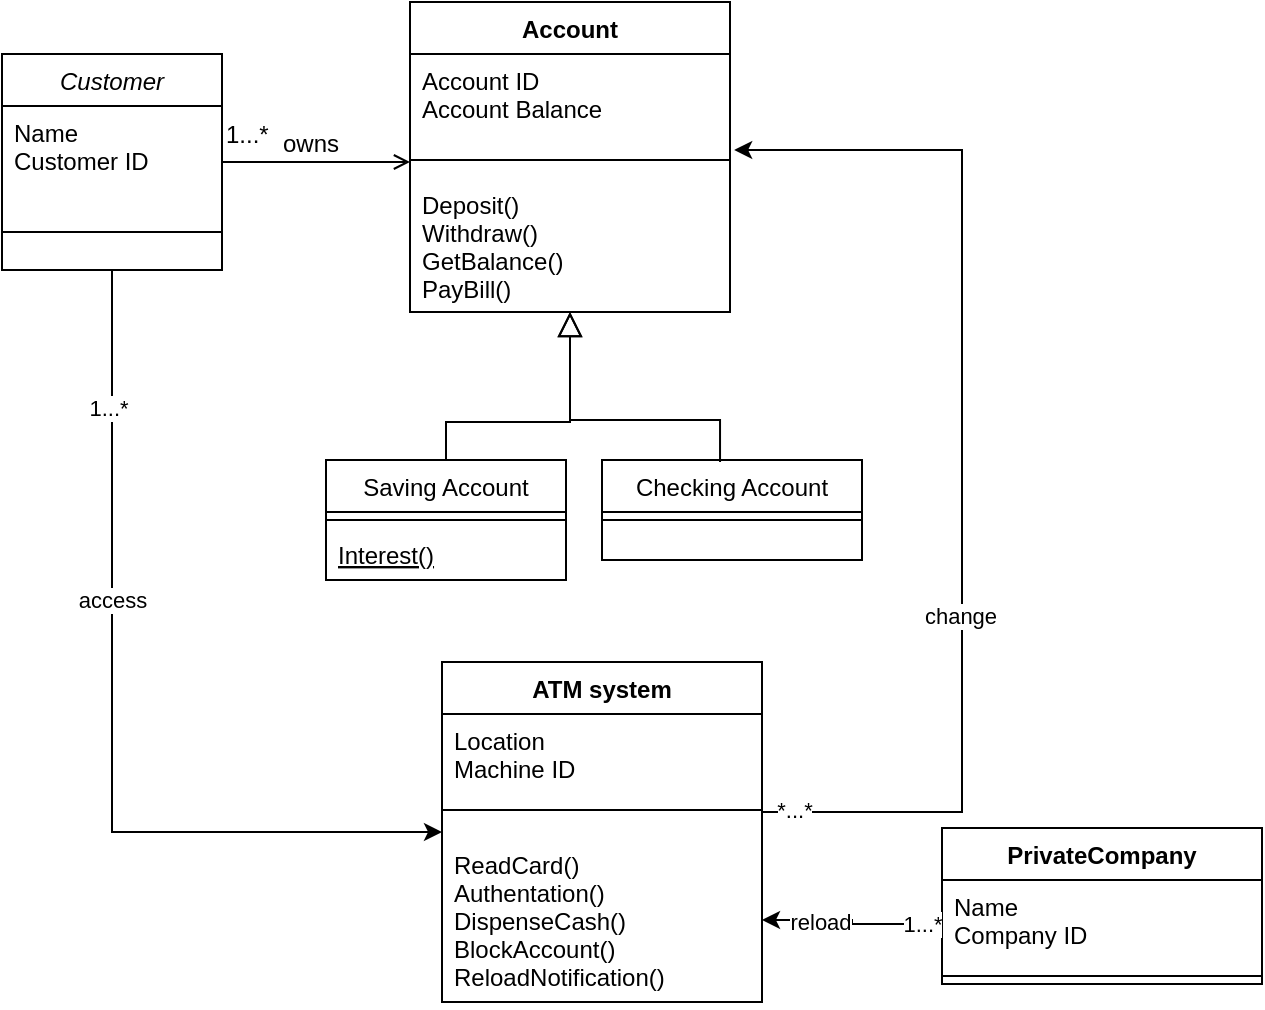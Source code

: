 <mxfile version="15.9.6" type="github" pages="3">
  <diagram id="C5RBs43oDa-KdzZeNtuy" name="Problem 1">
    <mxGraphModel dx="1422" dy="752" grid="1" gridSize="10" guides="1" tooltips="1" connect="1" arrows="1" fold="1" page="1" pageScale="1" pageWidth="827" pageHeight="1169" math="0" shadow="0">
      <root>
        <mxCell id="WIyWlLk6GJQsqaUBKTNV-0" />
        <mxCell id="WIyWlLk6GJQsqaUBKTNV-1" parent="WIyWlLk6GJQsqaUBKTNV-0" />
        <mxCell id="rUR3zVnkAKOOXvt5fWio-16" style="edgeStyle=orthogonalEdgeStyle;rounded=0;orthogonalLoop=1;jettySize=auto;html=1;exitX=0.5;exitY=1;exitDx=0;exitDy=0;entryX=0;entryY=0.5;entryDx=0;entryDy=0;" parent="WIyWlLk6GJQsqaUBKTNV-1" source="zkfFHV4jXpPFQw0GAbJ--0" target="rUR3zVnkAKOOXvt5fWio-12" edge="1">
          <mxGeometry relative="1" as="geometry" />
        </mxCell>
        <mxCell id="rUR3zVnkAKOOXvt5fWio-17" value="1...*" style="edgeLabel;html=1;align=center;verticalAlign=middle;resizable=0;points=[];" parent="rUR3zVnkAKOOXvt5fWio-16" vertex="1" connectable="0">
          <mxGeometry x="-0.693" y="-2" relative="1" as="geometry">
            <mxPoint as="offset" />
          </mxGeometry>
        </mxCell>
        <mxCell id="rUR3zVnkAKOOXvt5fWio-18" value="access" style="edgeLabel;html=1;align=center;verticalAlign=middle;resizable=0;points=[];" parent="rUR3zVnkAKOOXvt5fWio-16" vertex="1" connectable="0">
          <mxGeometry x="-0.26" relative="1" as="geometry">
            <mxPoint as="offset" />
          </mxGeometry>
        </mxCell>
        <mxCell id="zkfFHV4jXpPFQw0GAbJ--0" value="Customer" style="swimlane;fontStyle=2;align=center;verticalAlign=top;childLayout=stackLayout;horizontal=1;startSize=26;horizontalStack=0;resizeParent=1;resizeLast=0;collapsible=1;marginBottom=0;rounded=0;shadow=0;strokeWidth=1;" parent="WIyWlLk6GJQsqaUBKTNV-1" vertex="1">
          <mxGeometry x="130" y="66" width="110" height="108" as="geometry">
            <mxRectangle x="230" y="140" width="160" height="26" as="alternateBounds" />
          </mxGeometry>
        </mxCell>
        <mxCell id="zkfFHV4jXpPFQw0GAbJ--1" value="Name&#xa;Customer ID" style="text;align=left;verticalAlign=top;spacingLeft=4;spacingRight=4;overflow=hidden;rotatable=0;points=[[0,0.5],[1,0.5]];portConstraint=eastwest;" parent="zkfFHV4jXpPFQw0GAbJ--0" vertex="1">
          <mxGeometry y="26" width="110" height="44" as="geometry" />
        </mxCell>
        <mxCell id="zkfFHV4jXpPFQw0GAbJ--4" value="" style="line;html=1;strokeWidth=1;align=left;verticalAlign=middle;spacingTop=-1;spacingLeft=3;spacingRight=3;rotatable=0;labelPosition=right;points=[];portConstraint=eastwest;" parent="zkfFHV4jXpPFQw0GAbJ--0" vertex="1">
          <mxGeometry y="70" width="110" height="38" as="geometry" />
        </mxCell>
        <mxCell id="zkfFHV4jXpPFQw0GAbJ--6" value="Saving Account" style="swimlane;fontStyle=0;align=center;verticalAlign=top;childLayout=stackLayout;horizontal=1;startSize=26;horizontalStack=0;resizeParent=1;resizeLast=0;collapsible=1;marginBottom=0;rounded=0;shadow=0;strokeWidth=1;" parent="WIyWlLk6GJQsqaUBKTNV-1" vertex="1">
          <mxGeometry x="292" y="269" width="120" height="60" as="geometry">
            <mxRectangle x="130" y="380" width="160" height="26" as="alternateBounds" />
          </mxGeometry>
        </mxCell>
        <mxCell id="zkfFHV4jXpPFQw0GAbJ--9" value="" style="line;html=1;strokeWidth=1;align=left;verticalAlign=middle;spacingTop=-1;spacingLeft=3;spacingRight=3;rotatable=0;labelPosition=right;points=[];portConstraint=eastwest;" parent="zkfFHV4jXpPFQw0GAbJ--6" vertex="1">
          <mxGeometry y="26" width="120" height="8" as="geometry" />
        </mxCell>
        <mxCell id="zkfFHV4jXpPFQw0GAbJ--10" value="Interest()" style="text;align=left;verticalAlign=top;spacingLeft=4;spacingRight=4;overflow=hidden;rotatable=0;points=[[0,0.5],[1,0.5]];portConstraint=eastwest;fontStyle=4" parent="zkfFHV4jXpPFQw0GAbJ--6" vertex="1">
          <mxGeometry y="34" width="120" height="26" as="geometry" />
        </mxCell>
        <mxCell id="zkfFHV4jXpPFQw0GAbJ--12" value="" style="endArrow=block;endSize=10;endFill=0;shadow=0;strokeWidth=1;rounded=0;edgeStyle=elbowEdgeStyle;elbow=vertical;exitX=0.5;exitY=0;exitDx=0;exitDy=0;entryX=0.5;entryY=1;entryDx=0;entryDy=0;" parent="WIyWlLk6GJQsqaUBKTNV-1" source="zkfFHV4jXpPFQw0GAbJ--6" target="rUR3zVnkAKOOXvt5fWio-8" edge="1">
          <mxGeometry width="160" relative="1" as="geometry">
            <mxPoint x="183" y="320" as="sourcePoint" />
            <mxPoint x="414" y="180" as="targetPoint" />
            <Array as="points">
              <mxPoint x="330" y="250" />
              <mxPoint x="310" y="250" />
              <mxPoint x="360" y="250" />
              <mxPoint x="350" y="250" />
            </Array>
          </mxGeometry>
        </mxCell>
        <mxCell id="zkfFHV4jXpPFQw0GAbJ--13" value="Checking Account" style="swimlane;fontStyle=0;align=center;verticalAlign=top;childLayout=stackLayout;horizontal=1;startSize=26;horizontalStack=0;resizeParent=1;resizeLast=0;collapsible=1;marginBottom=0;rounded=0;shadow=0;strokeWidth=1;" parent="WIyWlLk6GJQsqaUBKTNV-1" vertex="1">
          <mxGeometry x="430" y="269" width="130" height="50" as="geometry">
            <mxRectangle x="340" y="380" width="170" height="26" as="alternateBounds" />
          </mxGeometry>
        </mxCell>
        <mxCell id="zkfFHV4jXpPFQw0GAbJ--15" value="" style="line;html=1;strokeWidth=1;align=left;verticalAlign=middle;spacingTop=-1;spacingLeft=3;spacingRight=3;rotatable=0;labelPosition=right;points=[];portConstraint=eastwest;" parent="zkfFHV4jXpPFQw0GAbJ--13" vertex="1">
          <mxGeometry y="26" width="130" height="8" as="geometry" />
        </mxCell>
        <mxCell id="zkfFHV4jXpPFQw0GAbJ--16" value="" style="endArrow=block;endSize=10;endFill=0;shadow=0;strokeWidth=1;rounded=0;edgeStyle=elbowEdgeStyle;elbow=vertical;entryX=0.5;entryY=1;entryDx=0;entryDy=0;exitX=0.454;exitY=0.02;exitDx=0;exitDy=0;exitPerimeter=0;" parent="WIyWlLk6GJQsqaUBKTNV-1" source="zkfFHV4jXpPFQw0GAbJ--13" target="rUR3zVnkAKOOXvt5fWio-8" edge="1">
          <mxGeometry width="160" relative="1" as="geometry">
            <mxPoint x="490" y="299" as="sourcePoint" />
            <mxPoint x="414" y="179.992" as="targetPoint" />
            <Array as="points">
              <mxPoint x="450" y="249" />
              <mxPoint x="630" y="259" />
              <mxPoint x="450" y="249" />
              <mxPoint x="414" y="180" />
            </Array>
          </mxGeometry>
        </mxCell>
        <mxCell id="zkfFHV4jXpPFQw0GAbJ--26" value="" style="endArrow=open;shadow=0;strokeWidth=1;rounded=0;endFill=1;edgeStyle=elbowEdgeStyle;elbow=vertical;exitX=1;exitY=0.5;exitDx=0;exitDy=0;entryX=0;entryY=0.556;entryDx=0;entryDy=0;entryPerimeter=0;" parent="WIyWlLk6GJQsqaUBKTNV-1" source="zkfFHV4jXpPFQw0GAbJ--0" target="rUR3zVnkAKOOXvt5fWio-10" edge="1">
          <mxGeometry x="0.5" y="41" relative="1" as="geometry">
            <mxPoint x="380" y="158" as="sourcePoint" />
            <mxPoint x="334" y="129" as="targetPoint" />
            <mxPoint x="-40" y="32" as="offset" />
          </mxGeometry>
        </mxCell>
        <mxCell id="zkfFHV4jXpPFQw0GAbJ--27" value="1...*" style="resizable=0;align=left;verticalAlign=bottom;labelBackgroundColor=none;fontSize=12;" parent="zkfFHV4jXpPFQw0GAbJ--26" connectable="0" vertex="1">
          <mxGeometry x="-1" relative="1" as="geometry">
            <mxPoint y="-5" as="offset" />
          </mxGeometry>
        </mxCell>
        <mxCell id="zkfFHV4jXpPFQw0GAbJ--29" value="owns" style="text;html=1;resizable=0;points=[];;align=center;verticalAlign=middle;labelBackgroundColor=none;rounded=0;shadow=0;strokeWidth=1;fontSize=12;" parent="zkfFHV4jXpPFQw0GAbJ--26" vertex="1" connectable="0">
          <mxGeometry x="0.5" y="49" relative="1" as="geometry">
            <mxPoint x="-27" y="40" as="offset" />
          </mxGeometry>
        </mxCell>
        <mxCell id="rUR3zVnkAKOOXvt5fWio-8" value="Account" style="swimlane;fontStyle=1;align=center;verticalAlign=top;childLayout=stackLayout;horizontal=1;startSize=26;horizontalStack=0;resizeParent=1;resizeParentMax=0;resizeLast=0;collapsible=1;marginBottom=0;" parent="WIyWlLk6GJQsqaUBKTNV-1" vertex="1">
          <mxGeometry x="334" y="40" width="160" height="155" as="geometry" />
        </mxCell>
        <mxCell id="rUR3zVnkAKOOXvt5fWio-9" value="Account ID&#xa;Account Balance&#xa;&#xa;&#xa;&#xa;" style="text;strokeColor=none;fillColor=none;align=left;verticalAlign=top;spacingLeft=4;spacingRight=4;overflow=hidden;rotatable=0;points=[[0,0.5],[1,0.5]];portConstraint=eastwest;" parent="rUR3zVnkAKOOXvt5fWio-8" vertex="1">
          <mxGeometry y="26" width="160" height="44" as="geometry" />
        </mxCell>
        <mxCell id="rUR3zVnkAKOOXvt5fWio-10" value="" style="line;strokeWidth=1;fillColor=none;align=left;verticalAlign=middle;spacingTop=-1;spacingLeft=3;spacingRight=3;rotatable=0;labelPosition=right;points=[];portConstraint=eastwest;" parent="rUR3zVnkAKOOXvt5fWio-8" vertex="1">
          <mxGeometry y="70" width="160" height="18" as="geometry" />
        </mxCell>
        <mxCell id="rUR3zVnkAKOOXvt5fWio-11" value="Deposit()&#xa;Withdraw()&#xa;GetBalance()&#xa;PayBill()&#xa;&#xa;&#xa;&#xa;" style="text;strokeColor=none;fillColor=none;align=left;verticalAlign=top;spacingLeft=4;spacingRight=4;overflow=hidden;rotatable=0;points=[[0,0.5],[1,0.5]];portConstraint=eastwest;" parent="rUR3zVnkAKOOXvt5fWio-8" vertex="1">
          <mxGeometry y="88" width="160" height="67" as="geometry" />
        </mxCell>
        <mxCell id="rUR3zVnkAKOOXvt5fWio-19" style="edgeStyle=orthogonalEdgeStyle;rounded=0;orthogonalLoop=1;jettySize=auto;html=1;exitX=1;exitY=0.5;exitDx=0;exitDy=0;entryX=1.013;entryY=1.091;entryDx=0;entryDy=0;entryPerimeter=0;" parent="WIyWlLk6GJQsqaUBKTNV-1" source="rUR3zVnkAKOOXvt5fWio-12" target="rUR3zVnkAKOOXvt5fWio-9" edge="1">
          <mxGeometry relative="1" as="geometry">
            <Array as="points">
              <mxPoint x="610" y="445" />
              <mxPoint x="610" y="114" />
            </Array>
          </mxGeometry>
        </mxCell>
        <mxCell id="rUR3zVnkAKOOXvt5fWio-20" value="*...*" style="edgeLabel;html=1;align=center;verticalAlign=middle;resizable=0;points=[];" parent="rUR3zVnkAKOOXvt5fWio-19" vertex="1" connectable="0">
          <mxGeometry x="-0.906" y="1" relative="1" as="geometry">
            <mxPoint as="offset" />
          </mxGeometry>
        </mxCell>
        <mxCell id="rUR3zVnkAKOOXvt5fWio-21" value="change" style="edgeLabel;html=1;align=center;verticalAlign=middle;resizable=0;points=[];" parent="rUR3zVnkAKOOXvt5fWio-19" vertex="1" connectable="0">
          <mxGeometry x="-0.25" y="1" relative="1" as="geometry">
            <mxPoint as="offset" />
          </mxGeometry>
        </mxCell>
        <mxCell id="rUR3zVnkAKOOXvt5fWio-12" value="ATM system" style="swimlane;fontStyle=1;align=center;verticalAlign=top;childLayout=stackLayout;horizontal=1;startSize=26;horizontalStack=0;resizeParent=1;resizeParentMax=0;resizeLast=0;collapsible=1;marginBottom=0;" parent="WIyWlLk6GJQsqaUBKTNV-1" vertex="1">
          <mxGeometry x="350" y="370" width="160" height="170" as="geometry" />
        </mxCell>
        <mxCell id="rUR3zVnkAKOOXvt5fWio-13" value="Location&#xa;Machine ID&#xa;" style="text;strokeColor=none;fillColor=none;align=left;verticalAlign=top;spacingLeft=4;spacingRight=4;overflow=hidden;rotatable=0;points=[[0,0.5],[1,0.5]];portConstraint=eastwest;" parent="rUR3zVnkAKOOXvt5fWio-12" vertex="1">
          <mxGeometry y="26" width="160" height="34" as="geometry" />
        </mxCell>
        <mxCell id="rUR3zVnkAKOOXvt5fWio-14" value="" style="line;strokeWidth=1;fillColor=none;align=left;verticalAlign=middle;spacingTop=-1;spacingLeft=3;spacingRight=3;rotatable=0;labelPosition=right;points=[];portConstraint=eastwest;" parent="rUR3zVnkAKOOXvt5fWio-12" vertex="1">
          <mxGeometry y="60" width="160" height="28" as="geometry" />
        </mxCell>
        <mxCell id="rUR3zVnkAKOOXvt5fWio-15" value="ReadCard()&#xa;Authentation()&#xa;DispenseCash()&#xa;BlockAccount()&#xa;ReloadNotification()&#xa;&#xa;" style="text;strokeColor=none;fillColor=none;align=left;verticalAlign=top;spacingLeft=4;spacingRight=4;overflow=hidden;rotatable=0;points=[[0,0.5],[1,0.5]];portConstraint=eastwest;" parent="rUR3zVnkAKOOXvt5fWio-12" vertex="1">
          <mxGeometry y="88" width="160" height="82" as="geometry" />
        </mxCell>
        <mxCell id="rUR3zVnkAKOOXvt5fWio-25" value="PrivateCompany" style="swimlane;fontStyle=1;align=center;verticalAlign=top;childLayout=stackLayout;horizontal=1;startSize=26;horizontalStack=0;resizeParent=1;resizeParentMax=0;resizeLast=0;collapsible=1;marginBottom=0;" parent="WIyWlLk6GJQsqaUBKTNV-1" vertex="1">
          <mxGeometry x="600" y="453" width="160" height="78" as="geometry" />
        </mxCell>
        <mxCell id="rUR3zVnkAKOOXvt5fWio-26" value="Name&#xa;Company ID&#xa;" style="text;strokeColor=none;fillColor=none;align=left;verticalAlign=top;spacingLeft=4;spacingRight=4;overflow=hidden;rotatable=0;points=[[0,0.5],[1,0.5]];portConstraint=eastwest;" parent="rUR3zVnkAKOOXvt5fWio-25" vertex="1">
          <mxGeometry y="26" width="160" height="44" as="geometry" />
        </mxCell>
        <mxCell id="rUR3zVnkAKOOXvt5fWio-27" value="" style="line;strokeWidth=1;fillColor=none;align=left;verticalAlign=middle;spacingTop=-1;spacingLeft=3;spacingRight=3;rotatable=0;labelPosition=right;points=[];portConstraint=eastwest;" parent="rUR3zVnkAKOOXvt5fWio-25" vertex="1">
          <mxGeometry y="70" width="160" height="8" as="geometry" />
        </mxCell>
        <mxCell id="rUR3zVnkAKOOXvt5fWio-29" style="edgeStyle=orthogonalEdgeStyle;rounded=0;orthogonalLoop=1;jettySize=auto;html=1;exitX=0;exitY=0.5;exitDx=0;exitDy=0;" parent="WIyWlLk6GJQsqaUBKTNV-1" source="rUR3zVnkAKOOXvt5fWio-26" target="rUR3zVnkAKOOXvt5fWio-15" edge="1">
          <mxGeometry relative="1" as="geometry" />
        </mxCell>
        <mxCell id="rUR3zVnkAKOOXvt5fWio-31" value="reload" style="edgeLabel;html=1;align=center;verticalAlign=middle;resizable=0;points=[];" parent="rUR3zVnkAKOOXvt5fWio-29" vertex="1" connectable="0">
          <mxGeometry x="0.38" y="1" relative="1" as="geometry">
            <mxPoint as="offset" />
          </mxGeometry>
        </mxCell>
        <mxCell id="rUR3zVnkAKOOXvt5fWio-32" value="1...*" style="edgeLabel;html=1;align=center;verticalAlign=middle;resizable=0;points=[];" parent="rUR3zVnkAKOOXvt5fWio-29" vertex="1" connectable="0">
          <mxGeometry x="-0.783" relative="1" as="geometry">
            <mxPoint as="offset" />
          </mxGeometry>
        </mxCell>
      </root>
    </mxGraphModel>
  </diagram>
  <diagram id="j4hNdV_uW1emaTCXfESi" name="Problem 2">
    <mxGraphModel dx="1419" dy="752" grid="1" gridSize="10" guides="1" tooltips="1" connect="1" arrows="1" fold="1" page="1" pageScale="1" pageWidth="1100" pageHeight="850" math="0" shadow="0">
      <root>
        <mxCell id="r07G6UbP3qYpuoCW9r7l-0" />
        <mxCell id="r07G6UbP3qYpuoCW9r7l-1" parent="r07G6UbP3qYpuoCW9r7l-0" />
        <mxCell id="r07G6UbP3qYpuoCW9r7l-26" value="Gate open" style="shape=umlFrame;whiteSpace=wrap;html=1;" vertex="1" parent="r07G6UbP3qYpuoCW9r7l-1">
          <mxGeometry x="440" y="10" width="300" height="200" as="geometry" />
        </mxCell>
        <mxCell id="r07G6UbP3qYpuoCW9r7l-6" style="edgeStyle=orthogonalEdgeStyle;rounded=0;orthogonalLoop=1;jettySize=auto;html=1;exitX=0.75;exitY=0;exitDx=0;exitDy=0;entryX=0.75;entryY=1;entryDx=0;entryDy=0;" edge="1" parent="r07G6UbP3qYpuoCW9r7l-1" source="r07G6UbP3qYpuoCW9r7l-3" target="r07G6UbP3qYpuoCW9r7l-5">
          <mxGeometry relative="1" as="geometry" />
        </mxCell>
        <mxCell id="r07G6UbP3qYpuoCW9r7l-14" style="edgeStyle=orthogonalEdgeStyle;rounded=0;orthogonalLoop=1;jettySize=auto;html=1;exitX=1;exitY=0.5;exitDx=0;exitDy=0;entryX=0;entryY=0.5;entryDx=0;entryDy=0;" edge="1" parent="r07G6UbP3qYpuoCW9r7l-1" source="r07G6UbP3qYpuoCW9r7l-3" target="r07G6UbP3qYpuoCW9r7l-12">
          <mxGeometry relative="1" as="geometry">
            <Array as="points">
              <mxPoint x="280" y="165" />
              <mxPoint x="280" y="150" />
            </Array>
          </mxGeometry>
        </mxCell>
        <mxCell id="r07G6UbP3qYpuoCW9r7l-3" value="Opening" style="rounded=1;whiteSpace=wrap;html=1;" vertex="1" parent="r07G6UbP3qYpuoCW9r7l-1">
          <mxGeometry x="110" y="135" width="120" height="60" as="geometry" />
        </mxCell>
        <mxCell id="r07G6UbP3qYpuoCW9r7l-13" style="edgeStyle=orthogonalEdgeStyle;rounded=0;orthogonalLoop=1;jettySize=auto;html=1;exitX=1;exitY=0.5;exitDx=0;exitDy=0;entryX=0;entryY=0.5;entryDx=0;entryDy=0;" edge="1" parent="r07G6UbP3qYpuoCW9r7l-1" source="r07G6UbP3qYpuoCW9r7l-5" target="r07G6UbP3qYpuoCW9r7l-12">
          <mxGeometry relative="1" as="geometry">
            <Array as="points">
              <mxPoint x="280" y="50" />
              <mxPoint x="280" y="150" />
            </Array>
          </mxGeometry>
        </mxCell>
        <mxCell id="r07G6UbP3qYpuoCW9r7l-5" value="Stop Opening" style="rounded=1;whiteSpace=wrap;html=1;" vertex="1" parent="r07G6UbP3qYpuoCW9r7l-1">
          <mxGeometry x="110" y="20" width="120" height="60" as="geometry" />
        </mxCell>
        <mxCell id="r07G6UbP3qYpuoCW9r7l-8" value="&lt;div&gt;Open Button&lt;/div&gt;&lt;div&gt;Pressed&lt;br&gt;&lt;/div&gt;" style="text;html=1;strokeColor=none;fillColor=none;align=center;verticalAlign=middle;whiteSpace=wrap;rounded=0;" vertex="1" parent="r07G6UbP3qYpuoCW9r7l-1">
          <mxGeometry x="40" y="130" width="60" height="30" as="geometry" />
        </mxCell>
        <mxCell id="r07G6UbP3qYpuoCW9r7l-11" value="&lt;div&gt;Open Button&lt;/div&gt;&lt;div&gt;Pressed&lt;br&gt;&lt;/div&gt;" style="text;html=1;strokeColor=none;fillColor=none;align=center;verticalAlign=middle;whiteSpace=wrap;rounded=0;" vertex="1" parent="r07G6UbP3qYpuoCW9r7l-1">
          <mxGeometry x="136" y="96" width="60" height="30" as="geometry" />
        </mxCell>
        <mxCell id="r07G6UbP3qYpuoCW9r7l-18" style="edgeStyle=orthogonalEdgeStyle;rounded=0;orthogonalLoop=1;jettySize=auto;html=1;exitX=0.75;exitY=0;exitDx=0;exitDy=0;entryX=0.75;entryY=1;entryDx=0;entryDy=0;" edge="1" parent="r07G6UbP3qYpuoCW9r7l-1" source="r07G6UbP3qYpuoCW9r7l-12" target="r07G6UbP3qYpuoCW9r7l-17">
          <mxGeometry relative="1" as="geometry" />
        </mxCell>
        <mxCell id="r07G6UbP3qYpuoCW9r7l-12" value="Closing" style="rounded=1;whiteSpace=wrap;html=1;" vertex="1" parent="r07G6UbP3qYpuoCW9r7l-1">
          <mxGeometry x="310" y="120" width="120" height="60" as="geometry" />
        </mxCell>
        <mxCell id="r07G6UbP3qYpuoCW9r7l-15" value="&lt;div&gt;Close Button&lt;/div&gt;&lt;div&gt;Pressed&lt;br&gt;&lt;/div&gt;" style="text;html=1;strokeColor=none;fillColor=none;align=center;verticalAlign=middle;whiteSpace=wrap;rounded=0;" vertex="1" parent="r07G6UbP3qYpuoCW9r7l-1">
          <mxGeometry x="336" y="79" width="60" height="30" as="geometry" />
        </mxCell>
        <mxCell id="r07G6UbP3qYpuoCW9r7l-16" value="&lt;div&gt;Close Button&lt;/div&gt;&lt;div&gt;Pressed&lt;br&gt;&lt;/div&gt;" style="text;html=1;strokeColor=none;fillColor=none;align=center;verticalAlign=middle;whiteSpace=wrap;rounded=0;" vertex="1" parent="r07G6UbP3qYpuoCW9r7l-1">
          <mxGeometry x="246" y="172" width="60" height="30" as="geometry" />
        </mxCell>
        <mxCell id="r07G6UbP3qYpuoCW9r7l-17" value="Stop Closing" style="rounded=1;whiteSpace=wrap;html=1;" vertex="1" parent="r07G6UbP3qYpuoCW9r7l-1">
          <mxGeometry x="310" y="10" width="120" height="60" as="geometry" />
        </mxCell>
        <mxCell id="r07G6UbP3qYpuoCW9r7l-20" value="" style="ellipse;html=1;shape=startState;fillColor=#000000;strokeColor=#ff0000;" vertex="1" parent="r07G6UbP3qYpuoCW9r7l-1">
          <mxGeometry x="10" y="150" width="30" height="30" as="geometry" />
        </mxCell>
        <mxCell id="r07G6UbP3qYpuoCW9r7l-21" value="" style="edgeStyle=orthogonalEdgeStyle;html=1;verticalAlign=bottom;endArrow=open;endSize=8;strokeColor=#ff0000;rounded=0;entryX=0;entryY=0.5;entryDx=0;entryDy=0;" edge="1" source="r07G6UbP3qYpuoCW9r7l-20" parent="r07G6UbP3qYpuoCW9r7l-1" target="r07G6UbP3qYpuoCW9r7l-3">
          <mxGeometry relative="1" as="geometry">
            <mxPoint x="90" y="220" as="targetPoint" />
          </mxGeometry>
        </mxCell>
        <mxCell id="r07G6UbP3qYpuoCW9r7l-22" value="" style="ellipse;html=1;shape=startState;fillColor=#000000;strokeColor=#ff0000;" vertex="1" parent="r07G6UbP3qYpuoCW9r7l-1">
          <mxGeometry x="450" y="145" width="30" height="30" as="geometry" />
        </mxCell>
        <mxCell id="r07G6UbP3qYpuoCW9r7l-23" value="" style="edgeStyle=orthogonalEdgeStyle;html=1;verticalAlign=bottom;endArrow=open;endSize=8;strokeColor=#ff0000;rounded=0;entryX=0;entryY=0.5;entryDx=0;entryDy=0;" edge="1" source="r07G6UbP3qYpuoCW9r7l-22" parent="r07G6UbP3qYpuoCW9r7l-1" target="r07G6UbP3qYpuoCW9r7l-24">
          <mxGeometry relative="1" as="geometry">
            <mxPoint x="530" y="160" as="targetPoint" />
          </mxGeometry>
        </mxCell>
        <mxCell id="r07G6UbP3qYpuoCW9r7l-44" style="edgeStyle=orthogonalEdgeStyle;rounded=0;orthogonalLoop=1;jettySize=auto;html=1;exitX=1;exitY=0.5;exitDx=0;exitDy=0;entryX=1;entryY=0.5;entryDx=0;entryDy=0;" edge="1" parent="r07G6UbP3qYpuoCW9r7l-1" source="r07G6UbP3qYpuoCW9r7l-24" target="r07G6UbP3qYpuoCW9r7l-25">
          <mxGeometry relative="1" as="geometry" />
        </mxCell>
        <mxCell id="r07G6UbP3qYpuoCW9r7l-24" value="Opening" style="rounded=1;whiteSpace=wrap;html=1;" vertex="1" parent="r07G6UbP3qYpuoCW9r7l-1">
          <mxGeometry x="536" y="141" width="120" height="60" as="geometry" />
        </mxCell>
        <mxCell id="r07G6UbP3qYpuoCW9r7l-25" value="Stop Opening" style="rounded=1;whiteSpace=wrap;html=1;" vertex="1" parent="r07G6UbP3qYpuoCW9r7l-1">
          <mxGeometry x="540" y="30" width="120" height="60" as="geometry" />
        </mxCell>
        <mxCell id="r07G6UbP3qYpuoCW9r7l-27" value="&lt;div&gt;Open received from remote control&lt;br&gt;&lt;/div&gt;" style="text;html=1;strokeColor=none;fillColor=none;align=center;verticalAlign=middle;whiteSpace=wrap;rounded=0;" vertex="1" parent="r07G6UbP3qYpuoCW9r7l-1">
          <mxGeometry x="455" y="123" width="90" height="30" as="geometry" />
        </mxCell>
        <mxCell id="r07G6UbP3qYpuoCW9r7l-28" style="edgeStyle=orthogonalEdgeStyle;rounded=0;orthogonalLoop=1;jettySize=auto;html=1;exitX=0.75;exitY=0;exitDx=0;exitDy=0;entryX=0.75;entryY=1;entryDx=0;entryDy=0;" edge="1" parent="r07G6UbP3qYpuoCW9r7l-1">
          <mxGeometry relative="1" as="geometry">
            <mxPoint x="620" y="145" as="sourcePoint" />
            <mxPoint x="620" y="90" as="targetPoint" />
          </mxGeometry>
        </mxCell>
        <mxCell id="r07G6UbP3qYpuoCW9r7l-30" value="&lt;div&gt;Open received from remote control&lt;br&gt;&lt;/div&gt;" style="text;html=1;strokeColor=none;fillColor=none;align=center;verticalAlign=middle;whiteSpace=wrap;rounded=0;" vertex="1" parent="r07G6UbP3qYpuoCW9r7l-1">
          <mxGeometry x="530" y="100" width="90" height="30" as="geometry" />
        </mxCell>
        <mxCell id="r07G6UbP3qYpuoCW9r7l-31" value="Gate close" style="shape=umlFrame;whiteSpace=wrap;html=1;" vertex="1" parent="r07G6UbP3qYpuoCW9r7l-1">
          <mxGeometry x="780" y="10" width="310" height="200" as="geometry" />
        </mxCell>
        <mxCell id="r07G6UbP3qYpuoCW9r7l-32" value="" style="ellipse;html=1;shape=startState;fillColor=#000000;strokeColor=#ff0000;" vertex="1" parent="r07G6UbP3qYpuoCW9r7l-1">
          <mxGeometry x="790" y="145" width="30" height="30" as="geometry" />
        </mxCell>
        <mxCell id="r07G6UbP3qYpuoCW9r7l-33" value="" style="edgeStyle=orthogonalEdgeStyle;html=1;verticalAlign=bottom;endArrow=open;endSize=8;strokeColor=#ff0000;rounded=0;entryX=0;entryY=0.5;entryDx=0;entryDy=0;" edge="1" parent="r07G6UbP3qYpuoCW9r7l-1" source="r07G6UbP3qYpuoCW9r7l-32" target="r07G6UbP3qYpuoCW9r7l-34">
          <mxGeometry relative="1" as="geometry">
            <mxPoint x="870" y="160" as="targetPoint" />
          </mxGeometry>
        </mxCell>
        <mxCell id="r07G6UbP3qYpuoCW9r7l-42" style="edgeStyle=orthogonalEdgeStyle;rounded=0;orthogonalLoop=1;jettySize=auto;html=1;exitX=1;exitY=0.5;exitDx=0;exitDy=0;entryX=1;entryY=0.5;entryDx=0;entryDy=0;" edge="1" parent="r07G6UbP3qYpuoCW9r7l-1" source="r07G6UbP3qYpuoCW9r7l-34" target="r07G6UbP3qYpuoCW9r7l-35">
          <mxGeometry relative="1" as="geometry" />
        </mxCell>
        <mxCell id="r07G6UbP3qYpuoCW9r7l-43" value="&lt;div&gt;The gate closes&lt;/div&gt;&lt;div&gt;completely&lt;/div&gt;" style="edgeLabel;html=1;align=center;verticalAlign=middle;resizable=0;points=[];" vertex="1" connectable="0" parent="r07G6UbP3qYpuoCW9r7l-42">
          <mxGeometry x="-0.243" y="-2" relative="1" as="geometry">
            <mxPoint y="-20" as="offset" />
          </mxGeometry>
        </mxCell>
        <mxCell id="r07G6UbP3qYpuoCW9r7l-34" value="Closing" style="rounded=1;whiteSpace=wrap;html=1;" vertex="1" parent="r07G6UbP3qYpuoCW9r7l-1">
          <mxGeometry x="880" y="130" width="120" height="60" as="geometry" />
        </mxCell>
        <mxCell id="r07G6UbP3qYpuoCW9r7l-35" value="Stop Closing" style="rounded=1;whiteSpace=wrap;html=1;" vertex="1" parent="r07G6UbP3qYpuoCW9r7l-1">
          <mxGeometry x="880" y="30" width="120" height="60" as="geometry" />
        </mxCell>
        <mxCell id="r07G6UbP3qYpuoCW9r7l-36" value="&lt;div&gt;Close&lt;/div&gt;&lt;div&gt;received from remote control&lt;br&gt;&lt;/div&gt;" style="text;html=1;strokeColor=none;fillColor=none;align=center;verticalAlign=middle;whiteSpace=wrap;rounded=0;" vertex="1" parent="r07G6UbP3qYpuoCW9r7l-1">
          <mxGeometry x="790" y="113" width="90" height="30" as="geometry" />
        </mxCell>
        <mxCell id="r07G6UbP3qYpuoCW9r7l-37" style="edgeStyle=orthogonalEdgeStyle;rounded=0;orthogonalLoop=1;jettySize=auto;html=1;exitX=0.75;exitY=0;exitDx=0;exitDy=0;" edge="1" parent="r07G6UbP3qYpuoCW9r7l-1" source="r07G6UbP3qYpuoCW9r7l-34">
          <mxGeometry relative="1" as="geometry">
            <mxPoint x="960" y="145" as="sourcePoint" />
            <mxPoint x="970" y="90" as="targetPoint" />
          </mxGeometry>
        </mxCell>
        <mxCell id="r07G6UbP3qYpuoCW9r7l-38" value="&lt;div&gt;Close received from remote control&lt;br&gt;&lt;/div&gt;" style="text;html=1;strokeColor=none;fillColor=none;align=center;verticalAlign=middle;whiteSpace=wrap;rounded=0;" vertex="1" parent="r07G6UbP3qYpuoCW9r7l-1">
          <mxGeometry x="883" y="95" width="90" height="30" as="geometry" />
        </mxCell>
        <mxCell id="r07G6UbP3qYpuoCW9r7l-45" value="&lt;div&gt;The gate opens&lt;/div&gt;&lt;div&gt;completely&lt;/div&gt;" style="edgeLabel;html=1;align=center;verticalAlign=middle;resizable=0;points=[];" vertex="1" connectable="0" parent="r07G6UbP3qYpuoCW9r7l-1">
          <mxGeometry x="692" y="107" as="geometry" />
        </mxCell>
        <mxCell id="r07G6UbP3qYpuoCW9r7l-48" value="" style="ellipse;html=1;shape=startState;fillColor=#000000;strokeColor=#ff0000;" vertex="1" parent="r07G6UbP3qYpuoCW9r7l-1">
          <mxGeometry x="10" y="350" width="30" height="30" as="geometry" />
        </mxCell>
        <mxCell id="r07G6UbP3qYpuoCW9r7l-49" value="" style="edgeStyle=orthogonalEdgeStyle;html=1;verticalAlign=bottom;endArrow=open;endSize=8;strokeColor=#ff0000;rounded=0;entryX=0;entryY=0.5;entryDx=0;entryDy=0;" edge="1" source="r07G6UbP3qYpuoCW9r7l-48" parent="r07G6UbP3qYpuoCW9r7l-1" target="r07G6UbP3qYpuoCW9r7l-50">
          <mxGeometry relative="1" as="geometry">
            <mxPoint x="100" y="365" as="targetPoint" />
          </mxGeometry>
        </mxCell>
        <mxCell id="r07G6UbP3qYpuoCW9r7l-53" style="edgeStyle=orthogonalEdgeStyle;rounded=0;orthogonalLoop=1;jettySize=auto;html=1;exitX=1;exitY=0.25;exitDx=0;exitDy=0;entryX=0;entryY=0.5;entryDx=0;entryDy=0;" edge="1" parent="r07G6UbP3qYpuoCW9r7l-1" source="r07G6UbP3qYpuoCW9r7l-50" target="r07G6UbP3qYpuoCW9r7l-51">
          <mxGeometry relative="1" as="geometry">
            <mxPoint x="280" y="200" as="targetPoint" />
            <Array as="points">
              <mxPoint x="210" y="350" />
              <mxPoint x="210" y="250" />
            </Array>
          </mxGeometry>
        </mxCell>
        <mxCell id="r07G6UbP3qYpuoCW9r7l-55" value="&lt;div&gt;Opening signal&lt;/div&gt;&lt;div&gt;received&lt;br&gt;&lt;/div&gt;" style="edgeLabel;html=1;align=center;verticalAlign=middle;resizable=0;points=[];" vertex="1" connectable="0" parent="r07G6UbP3qYpuoCW9r7l-53">
          <mxGeometry x="-0.064" y="-1" relative="1" as="geometry">
            <mxPoint as="offset" />
          </mxGeometry>
        </mxCell>
        <mxCell id="r07G6UbP3qYpuoCW9r7l-63" style="edgeStyle=orthogonalEdgeStyle;rounded=0;orthogonalLoop=1;jettySize=auto;html=1;exitX=1;exitY=0.5;exitDx=0;exitDy=0;entryX=0;entryY=0.5;entryDx=0;entryDy=0;" edge="1" parent="r07G6UbP3qYpuoCW9r7l-1" source="r07G6UbP3qYpuoCW9r7l-50" target="r07G6UbP3qYpuoCW9r7l-52">
          <mxGeometry relative="1" as="geometry" />
        </mxCell>
        <mxCell id="r07G6UbP3qYpuoCW9r7l-64" value="&lt;div&gt;close button&lt;/div&gt;&lt;div&gt;pressed&lt;br&gt;&lt;/div&gt;" style="edgeLabel;html=1;align=center;verticalAlign=middle;resizable=0;points=[];" vertex="1" connectable="0" parent="r07G6UbP3qYpuoCW9r7l-63">
          <mxGeometry x="0.263" y="1" relative="1" as="geometry">
            <mxPoint as="offset" />
          </mxGeometry>
        </mxCell>
        <mxCell id="r07G6UbP3qYpuoCW9r7l-50" value="Waiting for signal" style="rounded=1;whiteSpace=wrap;html=1;" vertex="1" parent="r07G6UbP3qYpuoCW9r7l-1">
          <mxGeometry x="90" y="335" width="90" height="60" as="geometry" />
        </mxCell>
        <mxCell id="r07G6UbP3qYpuoCW9r7l-58" style="edgeStyle=orthogonalEdgeStyle;rounded=0;orthogonalLoop=1;jettySize=auto;html=1;exitX=0.5;exitY=1;exitDx=0;exitDy=0;entryX=0.403;entryY=0.033;entryDx=0;entryDy=0;entryPerimeter=0;" edge="1" parent="r07G6UbP3qYpuoCW9r7l-1" source="r07G6UbP3qYpuoCW9r7l-51" target="r07G6UbP3qYpuoCW9r7l-52">
          <mxGeometry relative="1" as="geometry">
            <Array as="points">
              <mxPoint x="355" y="310" />
              <mxPoint x="352" y="310" />
            </Array>
          </mxGeometry>
        </mxCell>
        <mxCell id="r07G6UbP3qYpuoCW9r7l-65" style="edgeStyle=orthogonalEdgeStyle;rounded=0;orthogonalLoop=1;jettySize=auto;html=1;exitX=1;exitY=0.5;exitDx=0;exitDy=0;entryX=1;entryY=0.5;entryDx=0;entryDy=0;" edge="1" parent="r07G6UbP3qYpuoCW9r7l-1" source="r07G6UbP3qYpuoCW9r7l-51" target="r07G6UbP3qYpuoCW9r7l-52">
          <mxGeometry relative="1" as="geometry" />
        </mxCell>
        <mxCell id="r07G6UbP3qYpuoCW9r7l-108" style="edgeStyle=orthogonalEdgeStyle;rounded=0;orthogonalLoop=1;jettySize=auto;html=1;exitX=1;exitY=0.25;exitDx=0;exitDy=0;entryX=1;entryY=0.75;entryDx=0;entryDy=0;" edge="1" parent="r07G6UbP3qYpuoCW9r7l-1" source="r07G6UbP3qYpuoCW9r7l-51" target="r07G6UbP3qYpuoCW9r7l-54">
          <mxGeometry relative="1" as="geometry">
            <Array as="points">
              <mxPoint x="470" y="235" />
              <mxPoint x="470" y="505" />
            </Array>
          </mxGeometry>
        </mxCell>
        <mxCell id="r07G6UbP3qYpuoCW9r7l-51" value="Opening" style="rounded=1;whiteSpace=wrap;html=1;" vertex="1" parent="r07G6UbP3qYpuoCW9r7l-1">
          <mxGeometry x="315" y="220" width="80" height="60" as="geometry" />
        </mxCell>
        <mxCell id="r07G6UbP3qYpuoCW9r7l-62" style="edgeStyle=orthogonalEdgeStyle;rounded=0;orthogonalLoop=1;jettySize=auto;html=1;exitX=0;exitY=0.5;exitDx=0;exitDy=0;entryX=1;entryY=0.5;entryDx=0;entryDy=0;" edge="1" parent="r07G6UbP3qYpuoCW9r7l-1">
          <mxGeometry relative="1" as="geometry">
            <mxPoint x="325" y="372" as="sourcePoint" />
            <mxPoint x="180" y="357" as="targetPoint" />
            <Array as="points">
              <mxPoint x="325" y="357" />
            </Array>
          </mxGeometry>
        </mxCell>
        <mxCell id="r07G6UbP3qYpuoCW9r7l-52" value="Stop" style="rounded=1;whiteSpace=wrap;html=1;" vertex="1" parent="r07G6UbP3qYpuoCW9r7l-1">
          <mxGeometry x="325" y="350" width="65" height="60" as="geometry" />
        </mxCell>
        <mxCell id="r07G6UbP3qYpuoCW9r7l-60" style="edgeStyle=orthogonalEdgeStyle;rounded=0;orthogonalLoop=1;jettySize=auto;html=1;exitX=0.5;exitY=0;exitDx=0;exitDy=0;entryX=0.5;entryY=1;entryDx=0;entryDy=0;" edge="1" parent="r07G6UbP3qYpuoCW9r7l-1" source="r07G6UbP3qYpuoCW9r7l-54" target="r07G6UbP3qYpuoCW9r7l-52">
          <mxGeometry relative="1" as="geometry" />
        </mxCell>
        <mxCell id="r07G6UbP3qYpuoCW9r7l-68" style="edgeStyle=orthogonalEdgeStyle;rounded=0;orthogonalLoop=1;jettySize=auto;html=1;exitX=1;exitY=0.5;exitDx=0;exitDy=0;entryX=1;entryY=0.5;entryDx=0;entryDy=0;" edge="1" parent="r07G6UbP3qYpuoCW9r7l-1" source="r07G6UbP3qYpuoCW9r7l-54" target="r07G6UbP3qYpuoCW9r7l-52">
          <mxGeometry relative="1" as="geometry" />
        </mxCell>
        <mxCell id="r07G6UbP3qYpuoCW9r7l-54" value="Closing" style="rounded=1;whiteSpace=wrap;html=1;" vertex="1" parent="r07G6UbP3qYpuoCW9r7l-1">
          <mxGeometry x="318" y="460" width="80" height="60" as="geometry" />
        </mxCell>
        <mxCell id="r07G6UbP3qYpuoCW9r7l-56" style="edgeStyle=orthogonalEdgeStyle;rounded=0;orthogonalLoop=1;jettySize=auto;html=1;exitX=1;exitY=0.25;exitDx=0;exitDy=0;entryX=0;entryY=0.5;entryDx=0;entryDy=0;" edge="1" parent="r07G6UbP3qYpuoCW9r7l-1" target="r07G6UbP3qYpuoCW9r7l-54">
          <mxGeometry relative="1" as="geometry">
            <mxPoint x="180" y="360" as="sourcePoint" />
            <mxPoint x="315" y="260" as="targetPoint" />
            <Array as="points">
              <mxPoint x="180" y="380" />
              <mxPoint x="210" y="380" />
              <mxPoint x="210" y="490" />
            </Array>
          </mxGeometry>
        </mxCell>
        <mxCell id="r07G6UbP3qYpuoCW9r7l-57" value="&lt;div&gt;Closing signal&lt;/div&gt;&lt;div&gt;received&lt;br&gt;&lt;/div&gt;" style="edgeLabel;html=1;align=center;verticalAlign=middle;resizable=0;points=[];" vertex="1" connectable="0" parent="r07G6UbP3qYpuoCW9r7l-56">
          <mxGeometry x="-0.064" y="-1" relative="1" as="geometry">
            <mxPoint as="offset" />
          </mxGeometry>
        </mxCell>
        <mxCell id="r07G6UbP3qYpuoCW9r7l-59" value="&lt;div&gt;Stop opening&lt;/div&gt;&lt;div&gt;signal received&lt;br&gt;&lt;/div&gt;" style="edgeLabel;html=1;align=center;verticalAlign=middle;resizable=0;points=[];" vertex="1" connectable="0" parent="r07G6UbP3qYpuoCW9r7l-1">
          <mxGeometry x="351" y="310" as="geometry" />
        </mxCell>
        <mxCell id="r07G6UbP3qYpuoCW9r7l-61" value="&lt;div&gt;Stop closing&lt;/div&gt;&lt;div&gt;signal received&lt;br&gt;&lt;/div&gt;" style="edgeLabel;html=1;align=center;verticalAlign=middle;resizable=0;points=[];" vertex="1" connectable="0" parent="r07G6UbP3qYpuoCW9r7l-1">
          <mxGeometry x="351" y="440" as="geometry" />
        </mxCell>
        <mxCell id="r07G6UbP3qYpuoCW9r7l-67" value="&lt;div&gt;stop button&lt;/div&gt;&lt;div&gt;pressed&lt;br&gt;&lt;/div&gt;" style="edgeLabel;html=1;align=center;verticalAlign=middle;resizable=0;points=[];" vertex="1" connectable="0" parent="r07G6UbP3qYpuoCW9r7l-1">
          <mxGeometry x="426" y="329" as="geometry" />
        </mxCell>
        <mxCell id="r07G6UbP3qYpuoCW9r7l-69" value="&lt;div&gt;stop button&lt;/div&gt;&lt;div&gt;pressed&lt;br&gt;&lt;/div&gt;" style="edgeLabel;html=1;align=center;verticalAlign=middle;resizable=0;points=[];" vertex="1" connectable="0" parent="r07G6UbP3qYpuoCW9r7l-1">
          <mxGeometry x="426" y="429" as="geometry" />
        </mxCell>
        <mxCell id="r07G6UbP3qYpuoCW9r7l-80" style="edgeStyle=orthogonalEdgeStyle;rounded=0;orthogonalLoop=1;jettySize=auto;html=1;exitX=1;exitY=0.5;exitDx=0;exitDy=0;entryX=0;entryY=0.75;entryDx=0;entryDy=0;" edge="1" parent="r07G6UbP3qYpuoCW9r7l-1" source="r07G6UbP3qYpuoCW9r7l-70" target="r07G6UbP3qYpuoCW9r7l-74">
          <mxGeometry relative="1" as="geometry" />
        </mxCell>
        <mxCell id="r07G6UbP3qYpuoCW9r7l-70" value="" style="ellipse;html=1;shape=startState;fillColor=#000000;strokeColor=#ff0000;" vertex="1" parent="r07G6UbP3qYpuoCW9r7l-1">
          <mxGeometry x="530" y="339" width="30" height="30" as="geometry" />
        </mxCell>
        <mxCell id="r07G6UbP3qYpuoCW9r7l-71" value="" style="edgeStyle=orthogonalEdgeStyle;html=1;verticalAlign=bottom;endArrow=open;endSize=8;strokeColor=#ff0000;rounded=0;entryX=0;entryY=0.5;entryDx=0;entryDy=0;" edge="1" source="r07G6UbP3qYpuoCW9r7l-70" parent="r07G6UbP3qYpuoCW9r7l-1" target="r07G6UbP3qYpuoCW9r7l-72">
          <mxGeometry relative="1" as="geometry">
            <mxPoint x="590" y="354" as="targetPoint" />
          </mxGeometry>
        </mxCell>
        <mxCell id="r07G6UbP3qYpuoCW9r7l-76" style="edgeStyle=orthogonalEdgeStyle;rounded=0;orthogonalLoop=1;jettySize=auto;html=1;exitX=1;exitY=0.5;exitDx=0;exitDy=0;" edge="1" parent="r07G6UbP3qYpuoCW9r7l-1">
          <mxGeometry relative="1" as="geometry">
            <mxPoint x="740" y="295" as="sourcePoint" />
            <mxPoint x="810" y="295" as="targetPoint" />
            <Array as="points">
              <mxPoint x="770" y="295" />
              <mxPoint x="770" y="295" />
            </Array>
          </mxGeometry>
        </mxCell>
        <mxCell id="r07G6UbP3qYpuoCW9r7l-94" style="edgeStyle=orthogonalEdgeStyle;rounded=0;orthogonalLoop=1;jettySize=auto;html=1;exitX=1;exitY=0.75;exitDx=0;exitDy=0;entryX=0;entryY=0.25;entryDx=0;entryDy=0;" edge="1" parent="r07G6UbP3qYpuoCW9r7l-1" source="r07G6UbP3qYpuoCW9r7l-72" target="r07G6UbP3qYpuoCW9r7l-89">
          <mxGeometry relative="1" as="geometry">
            <Array as="points">
              <mxPoint x="780" y="320" />
              <mxPoint x="780" y="365" />
            </Array>
          </mxGeometry>
        </mxCell>
        <mxCell id="r07G6UbP3qYpuoCW9r7l-95" value="&lt;div&gt;stop button&lt;/div&gt;&lt;div&gt;pressed&lt;br&gt;&lt;/div&gt;" style="edgeLabel;html=1;align=center;verticalAlign=middle;resizable=0;points=[];" vertex="1" connectable="0" parent="r07G6UbP3qYpuoCW9r7l-94">
          <mxGeometry x="0.783" relative="1" as="geometry">
            <mxPoint x="-10" as="offset" />
          </mxGeometry>
        </mxCell>
        <mxCell id="r07G6UbP3qYpuoCW9r7l-72" value="&lt;div&gt;Open&lt;/div&gt;&lt;div&gt;Partially&lt;br&gt;&lt;/div&gt;" style="rounded=1;whiteSpace=wrap;html=1;" vertex="1" parent="r07G6UbP3qYpuoCW9r7l-1">
          <mxGeometry x="650" y="275" width="90" height="60" as="geometry" />
        </mxCell>
        <mxCell id="r07G6UbP3qYpuoCW9r7l-87" style="edgeStyle=orthogonalEdgeStyle;rounded=0;orthogonalLoop=1;jettySize=auto;html=1;exitX=0.5;exitY=1;exitDx=0;exitDy=0;entryX=0.5;entryY=0;entryDx=0;entryDy=0;" edge="1" parent="r07G6UbP3qYpuoCW9r7l-1" source="r07G6UbP3qYpuoCW9r7l-73" target="r07G6UbP3qYpuoCW9r7l-74">
          <mxGeometry relative="1" as="geometry">
            <Array as="points">
              <mxPoint x="855" y="400" />
              <mxPoint x="695" y="400" />
            </Array>
          </mxGeometry>
        </mxCell>
        <mxCell id="r07G6UbP3qYpuoCW9r7l-88" value="closing" style="edgeLabel;html=1;align=center;verticalAlign=middle;resizable=0;points=[];" vertex="1" connectable="0" parent="r07G6UbP3qYpuoCW9r7l-87">
          <mxGeometry x="0.285" y="3" relative="1" as="geometry">
            <mxPoint as="offset" />
          </mxGeometry>
        </mxCell>
        <mxCell id="r07G6UbP3qYpuoCW9r7l-90" style="edgeStyle=orthogonalEdgeStyle;rounded=0;orthogonalLoop=1;jettySize=auto;html=1;exitX=1;exitY=0.5;exitDx=0;exitDy=0;entryX=0.5;entryY=0;entryDx=0;entryDy=0;" edge="1" parent="r07G6UbP3qYpuoCW9r7l-1" source="r07G6UbP3qYpuoCW9r7l-73" target="r07G6UbP3qYpuoCW9r7l-89">
          <mxGeometry relative="1" as="geometry" />
        </mxCell>
        <mxCell id="r07G6UbP3qYpuoCW9r7l-73" value="&lt;div&gt;Open&lt;/div&gt;&lt;div&gt;Fully&lt;br&gt;&lt;/div&gt;" style="rounded=1;whiteSpace=wrap;html=1;" vertex="1" parent="r07G6UbP3qYpuoCW9r7l-1">
          <mxGeometry x="810" y="275" width="90" height="60" as="geometry" />
        </mxCell>
        <mxCell id="r07G6UbP3qYpuoCW9r7l-77" style="edgeStyle=orthogonalEdgeStyle;rounded=0;orthogonalLoop=1;jettySize=auto;html=1;exitX=1;exitY=0.5;exitDx=0;exitDy=0;" edge="1" parent="r07G6UbP3qYpuoCW9r7l-1">
          <mxGeometry relative="1" as="geometry">
            <mxPoint x="740" y="474" as="sourcePoint" />
            <mxPoint x="810" y="474" as="targetPoint" />
          </mxGeometry>
        </mxCell>
        <mxCell id="r07G6UbP3qYpuoCW9r7l-96" style="edgeStyle=orthogonalEdgeStyle;rounded=0;orthogonalLoop=1;jettySize=auto;html=1;exitX=1;exitY=0.5;exitDx=0;exitDy=0;entryX=0;entryY=0.75;entryDx=0;entryDy=0;" edge="1" parent="r07G6UbP3qYpuoCW9r7l-1" source="r07G6UbP3qYpuoCW9r7l-74" target="r07G6UbP3qYpuoCW9r7l-89">
          <mxGeometry relative="1" as="geometry">
            <Array as="points">
              <mxPoint x="790" y="454" />
              <mxPoint x="790" y="395" />
            </Array>
          </mxGeometry>
        </mxCell>
        <mxCell id="r07G6UbP3qYpuoCW9r7l-97" value="&lt;div&gt;stop button&lt;/div&gt;&lt;div&gt;pressed&lt;br&gt;&lt;/div&gt;" style="edgeLabel;html=1;align=center;verticalAlign=middle;resizable=0;points=[];" vertex="1" connectable="0" parent="r07G6UbP3qYpuoCW9r7l-96">
          <mxGeometry x="0.77" y="-1" relative="1" as="geometry">
            <mxPoint x="-10" as="offset" />
          </mxGeometry>
        </mxCell>
        <mxCell id="r07G6UbP3qYpuoCW9r7l-74" value="&lt;div&gt;Close&lt;/div&gt;&lt;div&gt;Partially&lt;br&gt;&lt;/div&gt;" style="rounded=1;whiteSpace=wrap;html=1;" vertex="1" parent="r07G6UbP3qYpuoCW9r7l-1">
          <mxGeometry x="650" y="424" width="90" height="60" as="geometry" />
        </mxCell>
        <mxCell id="r07G6UbP3qYpuoCW9r7l-83" style="edgeStyle=orthogonalEdgeStyle;rounded=0;orthogonalLoop=1;jettySize=auto;html=1;exitX=0.5;exitY=0;exitDx=0;exitDy=0;entryX=0.5;entryY=1;entryDx=0;entryDy=0;" edge="1" parent="r07G6UbP3qYpuoCW9r7l-1" source="r07G6UbP3qYpuoCW9r7l-75" target="r07G6UbP3qYpuoCW9r7l-72">
          <mxGeometry relative="1" as="geometry">
            <Array as="points">
              <mxPoint x="820" y="424" />
              <mxPoint x="820" y="350" />
              <mxPoint x="695" y="350" />
            </Array>
          </mxGeometry>
        </mxCell>
        <mxCell id="r07G6UbP3qYpuoCW9r7l-92" style="edgeStyle=orthogonalEdgeStyle;rounded=0;orthogonalLoop=1;jettySize=auto;html=1;exitX=1;exitY=0.5;exitDx=0;exitDy=0;entryX=0.75;entryY=1;entryDx=0;entryDy=0;" edge="1" parent="r07G6UbP3qYpuoCW9r7l-1" source="r07G6UbP3qYpuoCW9r7l-75" target="r07G6UbP3qYpuoCW9r7l-89">
          <mxGeometry relative="1" as="geometry" />
        </mxCell>
        <mxCell id="r07G6UbP3qYpuoCW9r7l-93" value="&lt;div&gt;stop button&lt;/div&gt;&lt;div&gt;pressed&lt;br&gt;&lt;/div&gt;" style="edgeLabel;html=1;align=center;verticalAlign=middle;resizable=0;points=[];" vertex="1" connectable="0" parent="r07G6UbP3qYpuoCW9r7l-92">
          <mxGeometry x="-0.083" y="-1" relative="1" as="geometry">
            <mxPoint as="offset" />
          </mxGeometry>
        </mxCell>
        <mxCell id="r07G6UbP3qYpuoCW9r7l-75" value="&lt;div&gt;Close&lt;/div&gt;&lt;div&gt;Fully&lt;br&gt;&lt;/div&gt;" style="rounded=1;whiteSpace=wrap;html=1;" vertex="1" parent="r07G6UbP3qYpuoCW9r7l-1">
          <mxGeometry x="810" y="424" width="90" height="60" as="geometry" />
        </mxCell>
        <mxCell id="r07G6UbP3qYpuoCW9r7l-78" value="&lt;div&gt;Opening&lt;/div&gt;" style="edgeLabel;html=1;align=center;verticalAlign=middle;resizable=0;points=[];" vertex="1" connectable="0" parent="r07G6UbP3qYpuoCW9r7l-1">
          <mxGeometry x="601" y="320" as="geometry" />
        </mxCell>
        <mxCell id="r07G6UbP3qYpuoCW9r7l-79" value="&lt;div&gt;Opening&lt;/div&gt;" style="edgeLabel;html=1;align=center;verticalAlign=middle;resizable=0;points=[];" vertex="1" connectable="0" parent="r07G6UbP3qYpuoCW9r7l-1">
          <mxGeometry x="771" y="290" as="geometry" />
        </mxCell>
        <mxCell id="r07G6UbP3qYpuoCW9r7l-81" value="Closing" style="edgeLabel;html=1;align=center;verticalAlign=middle;resizable=0;points=[];" vertex="1" connectable="0" parent="r07G6UbP3qYpuoCW9r7l-1">
          <mxGeometry x="601" y="430" as="geometry" />
        </mxCell>
        <mxCell id="r07G6UbP3qYpuoCW9r7l-82" value="Closing" style="edgeLabel;html=1;align=center;verticalAlign=middle;resizable=0;points=[];" vertex="1" connectable="0" parent="r07G6UbP3qYpuoCW9r7l-1">
          <mxGeometry x="771" y="470" as="geometry" />
        </mxCell>
        <mxCell id="r07G6UbP3qYpuoCW9r7l-84" value="&lt;div&gt;Opening&lt;/div&gt;" style="edgeLabel;html=1;align=center;verticalAlign=middle;resizable=0;points=[];" vertex="1" connectable="0" parent="r07G6UbP3qYpuoCW9r7l-1">
          <mxGeometry x="741" y="350" as="geometry" />
        </mxCell>
        <mxCell id="r07G6UbP3qYpuoCW9r7l-98" style="edgeStyle=orthogonalEdgeStyle;rounded=0;orthogonalLoop=1;jettySize=auto;html=1;exitX=0;exitY=0.5;exitDx=0;exitDy=0;entryX=0.5;entryY=1;entryDx=0;entryDy=0;" edge="1" parent="r07G6UbP3qYpuoCW9r7l-1" source="r07G6UbP3qYpuoCW9r7l-89" target="r07G6UbP3qYpuoCW9r7l-70">
          <mxGeometry relative="1" as="geometry" />
        </mxCell>
        <mxCell id="r07G6UbP3qYpuoCW9r7l-99" value="key reset" style="edgeLabel;html=1;align=center;verticalAlign=middle;resizable=0;points=[];" vertex="1" connectable="0" parent="r07G6UbP3qYpuoCW9r7l-98">
          <mxGeometry x="0.795" y="-1" relative="1" as="geometry">
            <mxPoint as="offset" />
          </mxGeometry>
        </mxCell>
        <mxCell id="r07G6UbP3qYpuoCW9r7l-89" value="locked" style="rounded=1;whiteSpace=wrap;html=1;" vertex="1" parent="r07G6UbP3qYpuoCW9r7l-1">
          <mxGeometry x="925" y="350" width="65" height="60" as="geometry" />
        </mxCell>
        <mxCell id="r07G6UbP3qYpuoCW9r7l-91" value="&lt;div&gt;stop button&lt;/div&gt;&lt;div&gt;pressed&lt;br&gt;&lt;/div&gt;" style="edgeLabel;html=1;align=center;verticalAlign=middle;resizable=0;points=[];" vertex="1" connectable="0" parent="r07G6UbP3qYpuoCW9r7l-1">
          <mxGeometry x="956" y="309" as="geometry">
            <mxPoint x="4" y="2" as="offset" />
          </mxGeometry>
        </mxCell>
        <mxCell id="r07G6UbP3qYpuoCW9r7l-100" value="" style="ellipse;html=1;shape=startState;fillColor=#000000;strokeColor=#ff0000;" vertex="1" parent="r07G6UbP3qYpuoCW9r7l-1">
          <mxGeometry x="136" y="690" width="30" height="30" as="geometry" />
        </mxCell>
        <mxCell id="r07G6UbP3qYpuoCW9r7l-101" value="" style="edgeStyle=orthogonalEdgeStyle;html=1;verticalAlign=bottom;endArrow=open;endSize=8;strokeColor=#ff0000;rounded=0;entryX=0;entryY=0.75;entryDx=0;entryDy=0;" edge="1" source="r07G6UbP3qYpuoCW9r7l-100" parent="r07G6UbP3qYpuoCW9r7l-1" target="r07G6UbP3qYpuoCW9r7l-120">
          <mxGeometry relative="1" as="geometry">
            <mxPoint x="151" y="780" as="targetPoint" />
            <Array as="points">
              <mxPoint x="170" y="705" />
              <mxPoint x="170" y="730" />
              <mxPoint x="180" y="730" />
              <mxPoint x="180" y="740" />
            </Array>
          </mxGeometry>
        </mxCell>
        <mxCell id="r07G6UbP3qYpuoCW9r7l-106" style="edgeStyle=orthogonalEdgeStyle;rounded=0;orthogonalLoop=1;jettySize=auto;html=1;exitX=1;exitY=0.5;exitDx=0;exitDy=0;" edge="1" parent="r07G6UbP3qYpuoCW9r7l-1" source="r07G6UbP3qYpuoCW9r7l-102" target="r07G6UbP3qYpuoCW9r7l-103">
          <mxGeometry relative="1" as="geometry" />
        </mxCell>
        <mxCell id="r07G6UbP3qYpuoCW9r7l-111" style="edgeStyle=orthogonalEdgeStyle;rounded=0;orthogonalLoop=1;jettySize=auto;html=1;exitX=0.5;exitY=0;exitDx=0;exitDy=0;entryX=0.75;entryY=0;entryDx=0;entryDy=0;" edge="1" parent="r07G6UbP3qYpuoCW9r7l-1" source="r07G6UbP3qYpuoCW9r7l-102" target="r07G6UbP3qYpuoCW9r7l-104">
          <mxGeometry relative="1" as="geometry">
            <Array as="points">
              <mxPoint x="306" y="580" />
              <mxPoint x="796" y="580" />
            </Array>
          </mxGeometry>
        </mxCell>
        <mxCell id="r07G6UbP3qYpuoCW9r7l-116" style="edgeStyle=orthogonalEdgeStyle;rounded=0;orthogonalLoop=1;jettySize=auto;html=1;exitX=0.5;exitY=1;exitDx=0;exitDy=0;" edge="1" parent="r07G6UbP3qYpuoCW9r7l-1" source="r07G6UbP3qYpuoCW9r7l-102" target="r07G6UbP3qYpuoCW9r7l-105">
          <mxGeometry relative="1" as="geometry">
            <Array as="points">
              <mxPoint x="350" y="675" />
              <mxPoint x="350" y="710" />
              <mxPoint x="536" y="710" />
            </Array>
          </mxGeometry>
        </mxCell>
        <mxCell id="r07G6UbP3qYpuoCW9r7l-102" value="Opening" style="rounded=1;whiteSpace=wrap;html=1;" vertex="1" parent="r07G6UbP3qYpuoCW9r7l-1">
          <mxGeometry x="246" y="615" width="120" height="60" as="geometry" />
        </mxCell>
        <mxCell id="r07G6UbP3qYpuoCW9r7l-113" style="edgeStyle=orthogonalEdgeStyle;rounded=0;orthogonalLoop=1;jettySize=auto;html=1;exitX=0.5;exitY=1;exitDx=0;exitDy=0;entryX=0.5;entryY=0;entryDx=0;entryDy=0;" edge="1" parent="r07G6UbP3qYpuoCW9r7l-1" source="r07G6UbP3qYpuoCW9r7l-103" target="r07G6UbP3qYpuoCW9r7l-105">
          <mxGeometry relative="1" as="geometry" />
        </mxCell>
        <mxCell id="r07G6UbP3qYpuoCW9r7l-103" value="Stop" style="rounded=1;whiteSpace=wrap;html=1;" vertex="1" parent="r07G6UbP3qYpuoCW9r7l-1">
          <mxGeometry x="476" y="615" width="120" height="60" as="geometry" />
        </mxCell>
        <mxCell id="r07G6UbP3qYpuoCW9r7l-110" style="edgeStyle=orthogonalEdgeStyle;rounded=0;orthogonalLoop=1;jettySize=auto;html=1;exitX=0;exitY=0.5;exitDx=0;exitDy=0;entryX=1;entryY=0.5;entryDx=0;entryDy=0;" edge="1" parent="r07G6UbP3qYpuoCW9r7l-1" source="r07G6UbP3qYpuoCW9r7l-104" target="r07G6UbP3qYpuoCW9r7l-103">
          <mxGeometry relative="1" as="geometry" />
        </mxCell>
        <mxCell id="r07G6UbP3qYpuoCW9r7l-112" style="edgeStyle=orthogonalEdgeStyle;rounded=0;orthogonalLoop=1;jettySize=auto;html=1;exitX=0.5;exitY=0;exitDx=0;exitDy=0;entryX=0.667;entryY=-0.017;entryDx=0;entryDy=0;entryPerimeter=0;" edge="1" parent="r07G6UbP3qYpuoCW9r7l-1" source="r07G6UbP3qYpuoCW9r7l-104" target="r07G6UbP3qYpuoCW9r7l-102">
          <mxGeometry relative="1" as="geometry" />
        </mxCell>
        <mxCell id="r07G6UbP3qYpuoCW9r7l-114" style="edgeStyle=orthogonalEdgeStyle;rounded=0;orthogonalLoop=1;jettySize=auto;html=1;exitX=0.75;exitY=1;exitDx=0;exitDy=0;entryX=0.5;entryY=0;entryDx=0;entryDy=0;" edge="1" parent="r07G6UbP3qYpuoCW9r7l-1" source="r07G6UbP3qYpuoCW9r7l-104" target="r07G6UbP3qYpuoCW9r7l-105">
          <mxGeometry relative="1" as="geometry" />
        </mxCell>
        <mxCell id="r07G6UbP3qYpuoCW9r7l-104" value="Closing" style="rounded=1;whiteSpace=wrap;html=1;" vertex="1" parent="r07G6UbP3qYpuoCW9r7l-1">
          <mxGeometry x="706" y="615" width="120" height="60" as="geometry" />
        </mxCell>
        <mxCell id="r07G6UbP3qYpuoCW9r7l-118" style="edgeStyle=orthogonalEdgeStyle;rounded=0;orthogonalLoop=1;jettySize=auto;html=1;exitX=0;exitY=0.5;exitDx=0;exitDy=0;entryX=1;entryY=0;entryDx=0;entryDy=0;" edge="1" parent="r07G6UbP3qYpuoCW9r7l-1" source="r07G6UbP3qYpuoCW9r7l-105" target="r07G6UbP3qYpuoCW9r7l-100">
          <mxGeometry relative="1" as="geometry" />
        </mxCell>
        <mxCell id="r07G6UbP3qYpuoCW9r7l-119" value="key reset" style="edgeLabel;html=1;align=center;verticalAlign=middle;resizable=0;points=[];" vertex="1" connectable="0" parent="r07G6UbP3qYpuoCW9r7l-118">
          <mxGeometry x="-0.063" y="-1" relative="1" as="geometry">
            <mxPoint as="offset" />
          </mxGeometry>
        </mxCell>
        <mxCell id="r07G6UbP3qYpuoCW9r7l-105" value="Locked" style="rounded=1;whiteSpace=wrap;html=1;" vertex="1" parent="r07G6UbP3qYpuoCW9r7l-1">
          <mxGeometry x="476" y="745" width="120" height="60" as="geometry" />
        </mxCell>
        <mxCell id="r07G6UbP3qYpuoCW9r7l-109" value="&lt;div&gt;close button&lt;/div&gt;&lt;div&gt;pressed&lt;br&gt;&lt;/div&gt;" style="edgeLabel;html=1;align=center;verticalAlign=middle;resizable=0;points=[];" vertex="1" connectable="0" parent="r07G6UbP3qYpuoCW9r7l-1">
          <mxGeometry x="466" y="369" as="geometry" />
        </mxCell>
        <mxCell id="r07G6UbP3qYpuoCW9r7l-117" value="&lt;div&gt;stop button&lt;/div&gt;&lt;div&gt;pressed&lt;br&gt;&lt;/div&gt;" style="edgeLabel;html=1;align=center;verticalAlign=middle;resizable=0;points=[];" vertex="1" connectable="0" parent="r07G6UbP3qYpuoCW9r7l-1">
          <mxGeometry x="534" y="705" as="geometry" />
        </mxCell>
        <mxCell id="r07G6UbP3qYpuoCW9r7l-125" style="edgeStyle=orthogonalEdgeStyle;rounded=0;orthogonalLoop=1;jettySize=auto;html=1;exitX=1;exitY=0.75;exitDx=0;exitDy=0;entryX=0.617;entryY=1.083;entryDx=0;entryDy=0;entryPerimeter=0;" edge="1" parent="r07G6UbP3qYpuoCW9r7l-1" source="r07G6UbP3qYpuoCW9r7l-120" target="r07G6UbP3qYpuoCW9r7l-102">
          <mxGeometry relative="1" as="geometry" />
        </mxCell>
        <mxCell id="r07G6UbP3qYpuoCW9r7l-126" value="signal received" style="edgeLabel;html=1;align=center;verticalAlign=middle;resizable=0;points=[];" vertex="1" connectable="0" parent="r07G6UbP3qYpuoCW9r7l-125">
          <mxGeometry x="0.044" y="2" relative="1" as="geometry">
            <mxPoint x="11" as="offset" />
          </mxGeometry>
        </mxCell>
        <mxCell id="r07G6UbP3qYpuoCW9r7l-120" value="Waiting for signal" style="rounded=1;whiteSpace=wrap;html=1;" vertex="1" parent="r07G6UbP3qYpuoCW9r7l-1">
          <mxGeometry x="200" y="695" width="90" height="60" as="geometry" />
        </mxCell>
        <mxCell id="r07G6UbP3qYpuoCW9r7l-127" value="signal received" style="edgeLabel;html=1;align=center;verticalAlign=middle;resizable=0;points=[];" vertex="1" connectable="0" parent="r07G6UbP3qYpuoCW9r7l-1">
          <mxGeometry x="569.011" y="572.999" as="geometry" />
        </mxCell>
        <mxCell id="r07G6UbP3qYpuoCW9r7l-128" value="signal received" style="edgeLabel;html=1;align=center;verticalAlign=middle;resizable=0;points=[];" vertex="1" connectable="0" parent="r07G6UbP3qYpuoCW9r7l-1">
          <mxGeometry x="549.011" y="592.999" as="geometry" />
        </mxCell>
        <mxCell id="r07G6UbP3qYpuoCW9r7l-129" value="signal received" style="edgeLabel;html=1;align=center;verticalAlign=middle;resizable=0;points=[];" vertex="1" connectable="0" parent="r07G6UbP3qYpuoCW9r7l-1">
          <mxGeometry x="419.011" y="642.999" as="geometry" />
        </mxCell>
        <mxCell id="r07G6UbP3qYpuoCW9r7l-130" value="signal received" style="edgeLabel;html=1;align=center;verticalAlign=middle;resizable=0;points=[];" vertex="1" connectable="0" parent="r07G6UbP3qYpuoCW9r7l-1">
          <mxGeometry x="649.011" y="642.999" as="geometry" />
        </mxCell>
      </root>
    </mxGraphModel>
  </diagram>
  <diagram id="Z0Ba6YmZpzHbzBavejCK" name="Problem2_6">
    <mxGraphModel dx="1419" dy="752" grid="1" gridSize="10" guides="1" tooltips="1" connect="1" arrows="1" fold="1" page="1" pageScale="1" pageWidth="1100" pageHeight="850" math="0" shadow="0">
      <root>
        <mxCell id="aM9NKLnCeRIkd8ics0zL-0" />
        <mxCell id="aM9NKLnCeRIkd8ics0zL-1" parent="aM9NKLnCeRIkd8ics0zL-0" />
        <mxCell id="aM9NKLnCeRIkd8ics0zL-63" style="edgeStyle=orthogonalEdgeStyle;rounded=0;orthogonalLoop=1;jettySize=auto;html=1;exitX=0.5;exitY=1;exitDx=0;exitDy=0;entryX=0.876;entryY=1;entryDx=0;entryDy=0;entryPerimeter=0;" edge="1" parent="aM9NKLnCeRIkd8ics0zL-1" source="aM9NKLnCeRIkd8ics0zL-10" target="aM9NKLnCeRIkd8ics0zL-37">
          <mxGeometry relative="1" as="geometry">
            <Array as="points">
              <mxPoint x="110" y="350" />
              <mxPoint x="949" y="350" />
            </Array>
          </mxGeometry>
        </mxCell>
        <mxCell id="aM9NKLnCeRIkd8ics0zL-10" value="User" style="swimlane;fontStyle=0;childLayout=stackLayout;horizontal=1;startSize=26;fillColor=none;horizontalStack=0;resizeParent=1;resizeParentMax=0;resizeLast=0;collapsible=1;marginBottom=0;" vertex="1" parent="aM9NKLnCeRIkd8ics0zL-1">
          <mxGeometry x="40" y="80" width="140" height="104" as="geometry" />
        </mxCell>
        <mxCell id="aM9NKLnCeRIkd8ics0zL-11" value="RemoteControl()" style="text;strokeColor=none;fillColor=none;align=left;verticalAlign=top;spacingLeft=4;spacingRight=4;overflow=hidden;rotatable=0;points=[[0,0.5],[1,0.5]];portConstraint=eastwest;" vertex="1" parent="aM9NKLnCeRIkd8ics0zL-10">
          <mxGeometry y="26" width="140" height="26" as="geometry" />
        </mxCell>
        <mxCell id="aM9NKLnCeRIkd8ics0zL-12" value="StopButton()" style="text;strokeColor=none;fillColor=none;align=left;verticalAlign=top;spacingLeft=4;spacingRight=4;overflow=hidden;rotatable=0;points=[[0,0.5],[1,0.5]];portConstraint=eastwest;" vertex="1" parent="aM9NKLnCeRIkd8ics0zL-10">
          <mxGeometry y="52" width="140" height="26" as="geometry" />
        </mxCell>
        <mxCell id="aM9NKLnCeRIkd8ics0zL-13" value="KeyReset()" style="text;strokeColor=none;fillColor=none;align=left;verticalAlign=top;spacingLeft=4;spacingRight=4;overflow=hidden;rotatable=0;points=[[0,0.5],[1,0.5]];portConstraint=eastwest;" vertex="1" parent="aM9NKLnCeRIkd8ics0zL-10">
          <mxGeometry y="78" width="140" height="26" as="geometry" />
        </mxCell>
        <mxCell id="aM9NKLnCeRIkd8ics0zL-45" style="edgeStyle=orthogonalEdgeStyle;rounded=0;orthogonalLoop=1;jettySize=auto;html=1;exitX=1;exitY=0.5;exitDx=0;exitDy=0;entryX=-0.02;entryY=0.214;entryDx=0;entryDy=0;entryPerimeter=0;" edge="1" parent="aM9NKLnCeRIkd8ics0zL-1" source="aM9NKLnCeRIkd8ics0zL-18" target="aM9NKLnCeRIkd8ics0zL-24">
          <mxGeometry relative="1" as="geometry" />
        </mxCell>
        <mxCell id="aM9NKLnCeRIkd8ics0zL-47" value="&lt;div&gt;1...1&lt;/div&gt;&lt;div&gt;send signal&lt;br&gt;&lt;/div&gt;" style="edgeLabel;html=1;align=center;verticalAlign=middle;resizable=0;points=[];" vertex="1" connectable="0" parent="aM9NKLnCeRIkd8ics0zL-45">
          <mxGeometry x="-0.318" y="-3" relative="1" as="geometry">
            <mxPoint as="offset" />
          </mxGeometry>
        </mxCell>
        <mxCell id="aM9NKLnCeRIkd8ics0zL-46" style="edgeStyle=orthogonalEdgeStyle;rounded=0;orthogonalLoop=1;jettySize=auto;html=1;exitX=1;exitY=0.75;exitDx=0;exitDy=0;entryX=0;entryY=0.5;entryDx=0;entryDy=0;" edge="1" parent="aM9NKLnCeRIkd8ics0zL-1" source="aM9NKLnCeRIkd8ics0zL-18" target="aM9NKLnCeRIkd8ics0zL-30">
          <mxGeometry relative="1" as="geometry" />
        </mxCell>
        <mxCell id="aM9NKLnCeRIkd8ics0zL-18" value="RemoteControl" style="swimlane;fontStyle=1;align=center;verticalAlign=top;childLayout=stackLayout;horizontal=1;startSize=26;horizontalStack=0;resizeParent=1;resizeParentMax=0;resizeLast=0;collapsible=1;marginBottom=0;" vertex="1" parent="aM9NKLnCeRIkd8ics0zL-1">
          <mxGeometry x="260" y="80" width="160" height="80" as="geometry" />
        </mxCell>
        <mxCell id="aM9NKLnCeRIkd8ics0zL-20" value="" style="line;strokeWidth=1;fillColor=none;align=left;verticalAlign=middle;spacingTop=-1;spacingLeft=3;spacingRight=3;rotatable=0;labelPosition=right;points=[];portConstraint=eastwest;" vertex="1" parent="aM9NKLnCeRIkd8ics0zL-18">
          <mxGeometry y="26" width="160" height="8" as="geometry" />
        </mxCell>
        <mxCell id="aM9NKLnCeRIkd8ics0zL-21" value="Opening()&#xa;Closing()" style="text;strokeColor=none;fillColor=none;align=left;verticalAlign=top;spacingLeft=4;spacingRight=4;overflow=hidden;rotatable=0;points=[[0,0.5],[1,0.5]];portConstraint=eastwest;" vertex="1" parent="aM9NKLnCeRIkd8ics0zL-18">
          <mxGeometry y="34" width="160" height="46" as="geometry" />
        </mxCell>
        <mxCell id="aM9NKLnCeRIkd8ics0zL-22" value="OpenSensor" style="swimlane;fontStyle=1;align=center;verticalAlign=top;childLayout=stackLayout;horizontal=1;startSize=26;horizontalStack=0;resizeParent=1;resizeParentMax=0;resizeLast=0;collapsible=1;marginBottom=0;" vertex="1" parent="aM9NKLnCeRIkd8ics0zL-1">
          <mxGeometry x="500" y="20" width="100" height="90" as="geometry" />
        </mxCell>
        <mxCell id="aM9NKLnCeRIkd8ics0zL-23" value="" style="line;strokeWidth=1;fillColor=none;align=left;verticalAlign=middle;spacingTop=-1;spacingLeft=3;spacingRight=3;rotatable=0;labelPosition=right;points=[];portConstraint=eastwest;" vertex="1" parent="aM9NKLnCeRIkd8ics0zL-22">
          <mxGeometry y="26" width="100" height="8" as="geometry" />
        </mxCell>
        <mxCell id="aM9NKLnCeRIkd8ics0zL-24" value="Opening()&#xa;Stop()" style="text;strokeColor=none;fillColor=none;align=left;verticalAlign=top;spacingLeft=4;spacingRight=4;overflow=hidden;rotatable=0;points=[[0,0.5],[1,0.5]];portConstraint=eastwest;" vertex="1" parent="aM9NKLnCeRIkd8ics0zL-22">
          <mxGeometry y="34" width="100" height="56" as="geometry" />
        </mxCell>
        <mxCell id="aM9NKLnCeRIkd8ics0zL-39" style="edgeStyle=orthogonalEdgeStyle;rounded=0;orthogonalLoop=1;jettySize=auto;html=1;exitX=1;exitY=0.5;exitDx=0;exitDy=0;entryX=0.006;entryY=0.333;entryDx=0;entryDy=0;entryPerimeter=0;" edge="1" parent="aM9NKLnCeRIkd8ics0zL-1" source="aM9NKLnCeRIkd8ics0zL-25" target="aM9NKLnCeRIkd8ics0zL-35">
          <mxGeometry relative="1" as="geometry" />
        </mxCell>
        <mxCell id="aM9NKLnCeRIkd8ics0zL-25" value="Motor" style="swimlane;fontStyle=1;align=center;verticalAlign=top;childLayout=stackLayout;horizontal=1;startSize=26;horizontalStack=0;resizeParent=1;resizeParentMax=0;resizeLast=0;collapsible=1;marginBottom=0;" vertex="1" parent="aM9NKLnCeRIkd8ics0zL-1">
          <mxGeometry x="660" y="74" width="80" height="90" as="geometry" />
        </mxCell>
        <mxCell id="aM9NKLnCeRIkd8ics0zL-26" value="" style="line;strokeWidth=1;fillColor=none;align=left;verticalAlign=middle;spacingTop=-1;spacingLeft=3;spacingRight=3;rotatable=0;labelPosition=right;points=[];portConstraint=eastwest;" vertex="1" parent="aM9NKLnCeRIkd8ics0zL-25">
          <mxGeometry y="26" width="80" height="8" as="geometry" />
        </mxCell>
        <mxCell id="aM9NKLnCeRIkd8ics0zL-27" value="Opening()&#xa;Stop()&#xa;Closing()" style="text;strokeColor=none;fillColor=none;align=left;verticalAlign=top;spacingLeft=4;spacingRight=4;overflow=hidden;rotatable=0;points=[[0,0.5],[1,0.5]];portConstraint=eastwest;" vertex="1" parent="aM9NKLnCeRIkd8ics0zL-25">
          <mxGeometry y="34" width="80" height="56" as="geometry" />
        </mxCell>
        <mxCell id="aM9NKLnCeRIkd8ics0zL-28" value="CloseSensor" style="swimlane;fontStyle=1;align=center;verticalAlign=top;childLayout=stackLayout;horizontal=1;startSize=26;horizontalStack=0;resizeParent=1;resizeParentMax=0;resizeLast=0;collapsible=1;marginBottom=0;" vertex="1" parent="aM9NKLnCeRIkd8ics0zL-1">
          <mxGeometry x="500" y="170" width="100" height="90" as="geometry" />
        </mxCell>
        <mxCell id="aM9NKLnCeRIkd8ics0zL-29" value="" style="line;strokeWidth=1;fillColor=none;align=left;verticalAlign=middle;spacingTop=-1;spacingLeft=3;spacingRight=3;rotatable=0;labelPosition=right;points=[];portConstraint=eastwest;" vertex="1" parent="aM9NKLnCeRIkd8ics0zL-28">
          <mxGeometry y="26" width="100" height="8" as="geometry" />
        </mxCell>
        <mxCell id="aM9NKLnCeRIkd8ics0zL-30" value="Closing()&#xa;Stop()" style="text;strokeColor=none;fillColor=none;align=left;verticalAlign=top;spacingLeft=4;spacingRight=4;overflow=hidden;rotatable=0;points=[[0,0.5],[1,0.5]];portConstraint=eastwest;" vertex="1" parent="aM9NKLnCeRIkd8ics0zL-28">
          <mxGeometry y="34" width="100" height="56" as="geometry" />
        </mxCell>
        <mxCell id="aM9NKLnCeRIkd8ics0zL-34" value="Gate" style="swimlane;fontStyle=1;align=center;verticalAlign=top;childLayout=stackLayout;horizontal=1;startSize=26;horizontalStack=0;resizeParent=1;resizeParentMax=0;resizeLast=0;collapsible=1;marginBottom=0;" vertex="1" parent="aM9NKLnCeRIkd8ics0zL-1">
          <mxGeometry x="800" y="46" width="170" height="146" as="geometry" />
        </mxCell>
        <mxCell id="aM9NKLnCeRIkd8ics0zL-35" value="PartiallyOpen&#xa;FullyOpen&#xa;PartiallyXlose&#xa;FullyClose&#xa;Locked&#xa;" style="text;strokeColor=none;fillColor=none;align=left;verticalAlign=top;spacingLeft=4;spacingRight=4;overflow=hidden;rotatable=0;points=[[0,0.5],[1,0.5]];portConstraint=eastwest;" vertex="1" parent="aM9NKLnCeRIkd8ics0zL-34">
          <mxGeometry y="26" width="170" height="84" as="geometry" />
        </mxCell>
        <mxCell id="aM9NKLnCeRIkd8ics0zL-36" value="" style="line;strokeWidth=1;fillColor=none;align=left;verticalAlign=middle;spacingTop=-1;spacingLeft=3;spacingRight=3;rotatable=0;labelPosition=right;points=[];portConstraint=eastwest;" vertex="1" parent="aM9NKLnCeRIkd8ics0zL-34">
          <mxGeometry y="110" width="170" height="10" as="geometry" />
        </mxCell>
        <mxCell id="aM9NKLnCeRIkd8ics0zL-37" value="SendSignal()" style="text;strokeColor=none;fillColor=none;align=left;verticalAlign=top;spacingLeft=4;spacingRight=4;overflow=hidden;rotatable=0;points=[[0,0.5],[1,0.5]];portConstraint=eastwest;" vertex="1" parent="aM9NKLnCeRIkd8ics0zL-34">
          <mxGeometry y="120" width="170" height="26" as="geometry" />
        </mxCell>
        <mxCell id="aM9NKLnCeRIkd8ics0zL-38" style="edgeStyle=orthogonalEdgeStyle;rounded=0;orthogonalLoop=1;jettySize=auto;html=1;exitX=0;exitY=0.5;exitDx=0;exitDy=0;" edge="1" parent="aM9NKLnCeRIkd8ics0zL-1" source="aM9NKLnCeRIkd8ics0zL-37" target="aM9NKLnCeRIkd8ics0zL-27">
          <mxGeometry relative="1" as="geometry" />
        </mxCell>
        <mxCell id="aM9NKLnCeRIkd8ics0zL-41" style="edgeStyle=orthogonalEdgeStyle;rounded=0;orthogonalLoop=1;jettySize=auto;html=1;exitX=1;exitY=0.5;exitDx=0;exitDy=0;entryX=0.013;entryY=0.161;entryDx=0;entryDy=0;entryPerimeter=0;" edge="1" parent="aM9NKLnCeRIkd8ics0zL-1" source="aM9NKLnCeRIkd8ics0zL-24" target="aM9NKLnCeRIkd8ics0zL-27">
          <mxGeometry relative="1" as="geometry" />
        </mxCell>
        <mxCell id="aM9NKLnCeRIkd8ics0zL-44" style="edgeStyle=orthogonalEdgeStyle;rounded=0;orthogonalLoop=1;jettySize=auto;html=1;exitX=1;exitY=0.5;exitDx=0;exitDy=0;entryX=0.013;entryY=0.732;entryDx=0;entryDy=0;entryPerimeter=0;" edge="1" parent="aM9NKLnCeRIkd8ics0zL-1" source="aM9NKLnCeRIkd8ics0zL-30" target="aM9NKLnCeRIkd8ics0zL-27">
          <mxGeometry relative="1" as="geometry" />
        </mxCell>
        <mxCell id="aM9NKLnCeRIkd8ics0zL-48" value="&lt;div&gt;1...1&lt;/div&gt;&lt;div&gt;send signal&lt;br&gt;&lt;/div&gt;" style="edgeLabel;html=1;align=center;verticalAlign=middle;resizable=0;points=[];" vertex="1" connectable="0" parent="aM9NKLnCeRIkd8ics0zL-1">
          <mxGeometry x="453" y="235" as="geometry" />
        </mxCell>
        <mxCell id="aM9NKLnCeRIkd8ics0zL-49" value="&lt;div&gt;1...1&lt;/div&gt;&lt;div&gt;send signal&lt;br&gt;&lt;/div&gt;" style="edgeLabel;html=1;align=center;verticalAlign=middle;resizable=0;points=[];" vertex="1" connectable="0" parent="aM9NKLnCeRIkd8ics0zL-1">
          <mxGeometry x="633" y="75" as="geometry" />
        </mxCell>
        <mxCell id="aM9NKLnCeRIkd8ics0zL-50" value="&lt;div&gt;1...1&lt;/div&gt;&lt;div&gt;send signal&lt;br&gt;&lt;/div&gt;" style="edgeLabel;html=1;align=center;verticalAlign=middle;resizable=0;points=[];" vertex="1" connectable="0" parent="aM9NKLnCeRIkd8ics0zL-1">
          <mxGeometry x="633" y="225" as="geometry" />
        </mxCell>
        <mxCell id="aM9NKLnCeRIkd8ics0zL-51" value="&lt;div&gt;1...1&lt;/div&gt;&lt;div&gt;send signal&lt;br&gt;&lt;/div&gt;" style="edgeLabel;html=1;align=center;verticalAlign=middle;resizable=0;points=[];" vertex="1" connectable="0" parent="aM9NKLnCeRIkd8ics0zL-1">
          <mxGeometry x="773" y="155" as="geometry" />
        </mxCell>
        <mxCell id="aM9NKLnCeRIkd8ics0zL-52" value="&lt;div&gt;1...1&lt;/div&gt;&lt;div&gt;operate&lt;br&gt;&lt;/div&gt;" style="edgeLabel;html=1;align=center;verticalAlign=middle;resizable=0;points=[];" vertex="1" connectable="0" parent="aM9NKLnCeRIkd8ics0zL-1">
          <mxGeometry x="763" y="95" as="geometry" />
        </mxCell>
        <mxCell id="aM9NKLnCeRIkd8ics0zL-53" value="&lt;div&gt;1...1&lt;/div&gt;&lt;div&gt;operate&lt;br&gt;&lt;/div&gt;" style="edgeLabel;html=1;align=center;verticalAlign=middle;resizable=0;points=[];" vertex="1" connectable="0" parent="aM9NKLnCeRIkd8ics0zL-1">
          <mxGeometry x="213" y="105" as="geometry" />
        </mxCell>
        <mxCell id="aM9NKLnCeRIkd8ics0zL-54" style="edgeStyle=orthogonalEdgeStyle;rounded=0;orthogonalLoop=1;jettySize=auto;html=1;exitX=1;exitY=0.5;exitDx=0;exitDy=0;entryX=-0.006;entryY=0.217;entryDx=0;entryDy=0;entryPerimeter=0;" edge="1" parent="aM9NKLnCeRIkd8ics0zL-1" source="aM9NKLnCeRIkd8ics0zL-12" target="aM9NKLnCeRIkd8ics0zL-21">
          <mxGeometry relative="1" as="geometry" />
        </mxCell>
        <mxCell id="aM9NKLnCeRIkd8ics0zL-61" style="edgeStyle=orthogonalEdgeStyle;rounded=0;orthogonalLoop=1;jettySize=auto;html=1;exitX=1;exitY=0.5;exitDx=0;exitDy=0;entryX=0.5;entryY=1;entryDx=0;entryDy=0;" edge="1" parent="aM9NKLnCeRIkd8ics0zL-1" source="aM9NKLnCeRIkd8ics0zL-55" target="aM9NKLnCeRIkd8ics0zL-34">
          <mxGeometry relative="1" as="geometry" />
        </mxCell>
        <mxCell id="aM9NKLnCeRIkd8ics0zL-55" value="StopButton" style="swimlane;fontStyle=0;childLayout=stackLayout;horizontal=1;startSize=26;fillColor=none;horizontalStack=0;resizeParent=1;resizeParentMax=0;resizeLast=0;collapsible=1;marginBottom=0;" vertex="1" parent="aM9NKLnCeRIkd8ics0zL-1">
          <mxGeometry x="280" y="285" width="140" height="52" as="geometry" />
        </mxCell>
        <mxCell id="aM9NKLnCeRIkd8ics0zL-56" value="Pressed()" style="text;strokeColor=none;fillColor=none;align=left;verticalAlign=top;spacingLeft=4;spacingRight=4;overflow=hidden;rotatable=0;points=[[0,0.5],[1,0.5]];portConstraint=eastwest;" vertex="1" parent="aM9NKLnCeRIkd8ics0zL-55">
          <mxGeometry y="26" width="140" height="26" as="geometry" />
        </mxCell>
        <mxCell id="aM9NKLnCeRIkd8ics0zL-59" style="edgeStyle=orthogonalEdgeStyle;rounded=0;orthogonalLoop=1;jettySize=auto;html=1;exitX=1;exitY=0.5;exitDx=0;exitDy=0;entryX=0;entryY=0.5;entryDx=0;entryDy=0;" edge="1" parent="aM9NKLnCeRIkd8ics0zL-1" source="aM9NKLnCeRIkd8ics0zL-13" target="aM9NKLnCeRIkd8ics0zL-56">
          <mxGeometry relative="1" as="geometry" />
        </mxCell>
        <mxCell id="aM9NKLnCeRIkd8ics0zL-60" value="&lt;div&gt;1...1&lt;/div&gt;&lt;div&gt;operate&lt;br&gt;&lt;/div&gt;" style="edgeLabel;html=1;align=center;verticalAlign=middle;resizable=0;points=[];" vertex="1" connectable="0" parent="aM9NKLnCeRIkd8ics0zL-1">
          <mxGeometry x="233" y="225" as="geometry" />
        </mxCell>
        <mxCell id="aM9NKLnCeRIkd8ics0zL-62" value="&lt;div&gt;1...1&lt;/div&gt;&lt;div&gt;send signal&lt;br&gt;&lt;/div&gt;" style="edgeLabel;html=1;align=center;verticalAlign=middle;resizable=0;points=[];" vertex="1" connectable="0" parent="aM9NKLnCeRIkd8ics0zL-1">
          <mxGeometry x="643" y="305" as="geometry" />
        </mxCell>
        <mxCell id="aM9NKLnCeRIkd8ics0zL-64" value="&lt;div&gt;1...1&lt;/div&gt;&lt;div&gt;reset&lt;br&gt;&lt;/div&gt;" style="edgeLabel;html=1;align=center;verticalAlign=middle;resizable=0;points=[];" vertex="1" connectable="0" parent="aM9NKLnCeRIkd8ics0zL-1">
          <mxGeometry x="533" y="345" as="geometry" />
        </mxCell>
      </root>
    </mxGraphModel>
  </diagram>
</mxfile>
